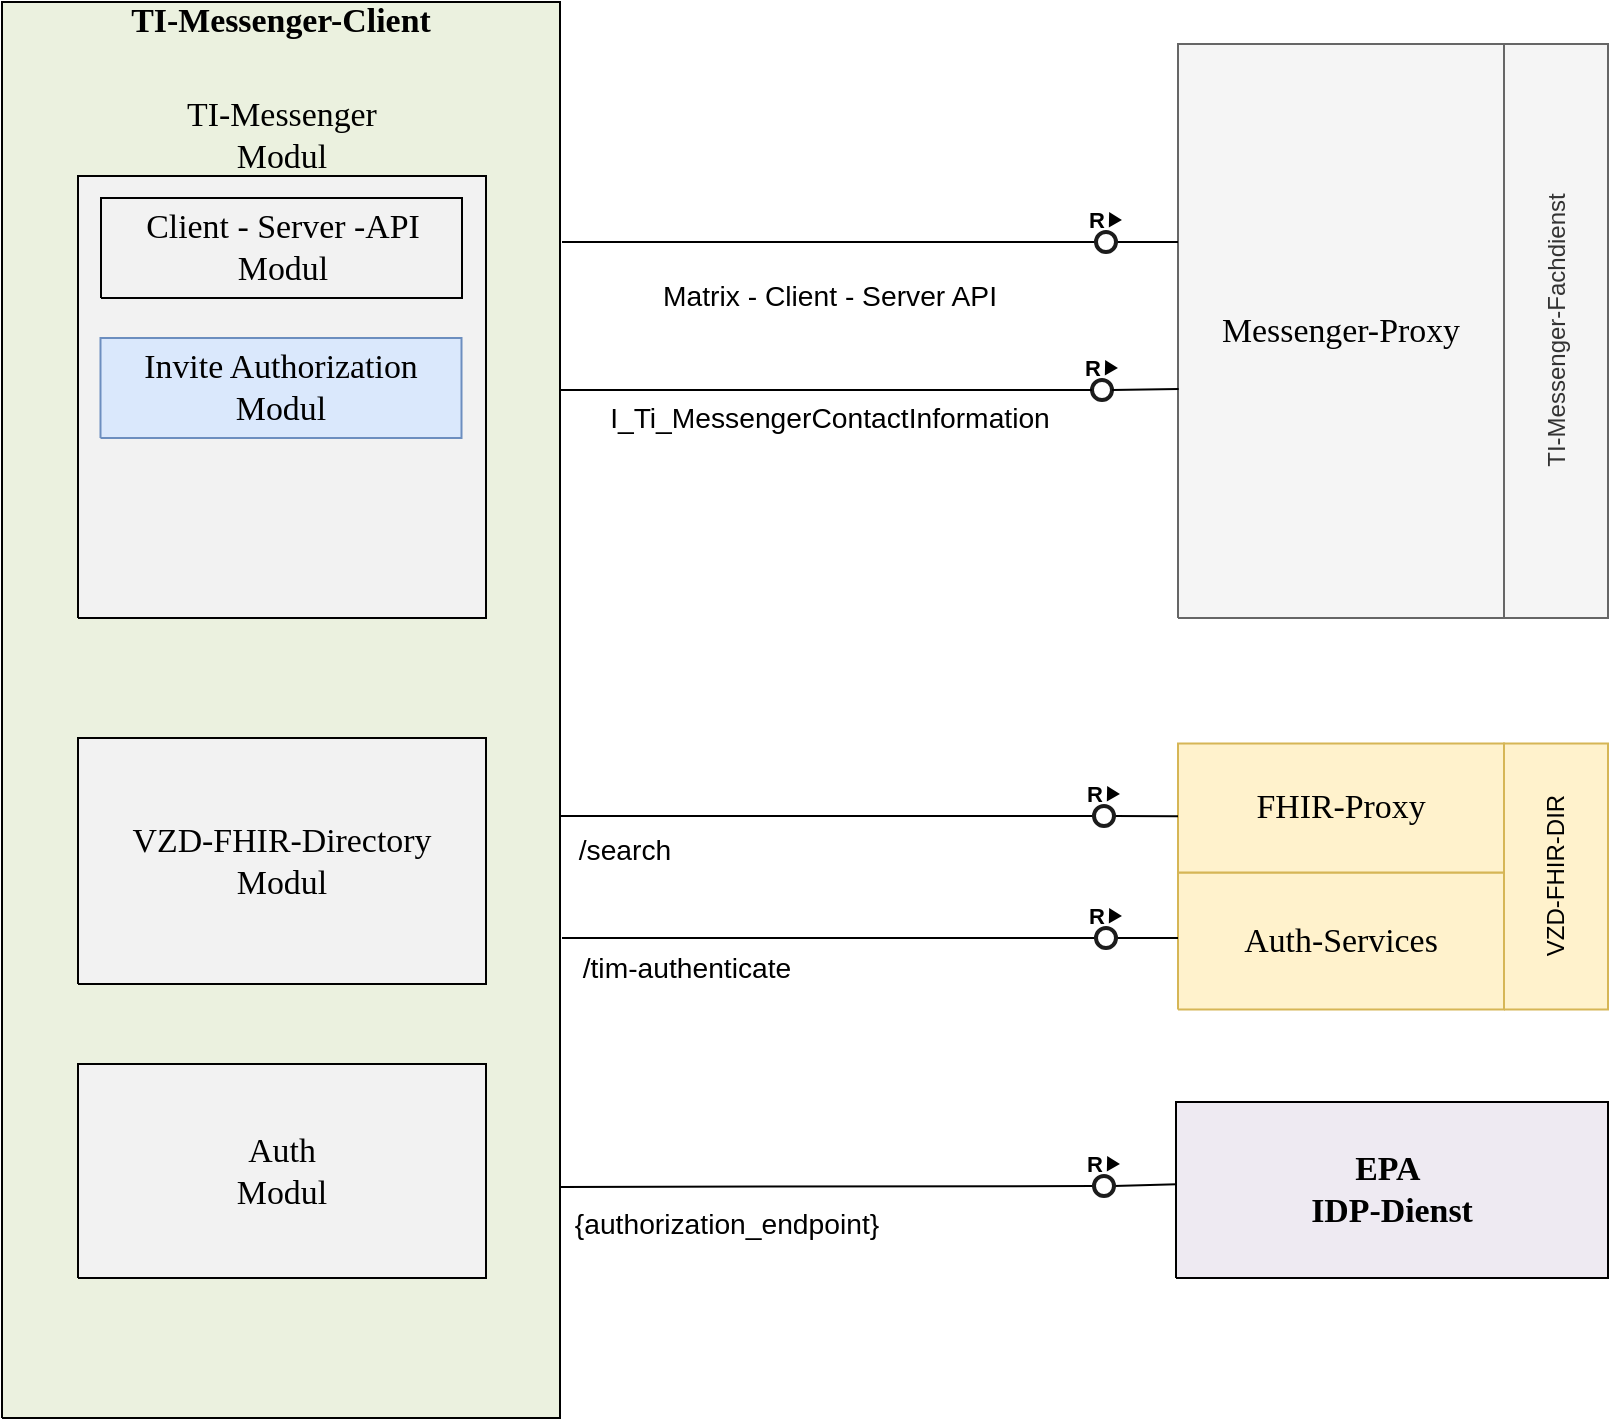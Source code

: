 <mxfile>
    <diagram id="6qVnqB3NLshJXQO0oReq" name="Overview">
        <mxGraphModel dx="1553" dy="631" grid="1" gridSize="10" guides="1" tooltips="1" connect="1" arrows="1" fold="1" page="1" pageScale="1" pageWidth="827" pageHeight="1169" math="0" shadow="0">
            <root>
                <mxCell id="0"/>
                <mxCell id="1" parent="0"/>
                <UserObject label="&lt;div style=&quot;font-size: 1px&quot;&gt;&lt;font style=&quot;font-size:16.93px;font-family:Calibri;color:#000000;direction:ltr;letter-spacing:0px;line-height:120%;opacity:1&quot;&gt;&lt;b&gt;TI-Messenger-Client&lt;br/&gt;&lt;/b&gt;&lt;/font&gt;&lt;/div&gt;" tags="Hintergrund" id="2">
                    <mxCell style="verticalAlign=top;align=center;overflow=width;vsdxID=1;fillColor=#ebf1df;gradientColor=none;shape=stencil(nZBLDoAgDERP0z3SIyjew0SURgSD+Lu9kMZoXLhwN9O+tukAlrNpJg1SzDH4QW/URgNYgZTkjA4UkwJUgGXng+6DX1zLfmoymdXo17xh5zmRJ6Q42BWCfc2oJfdAr+Yv+AP9Cb7OJ3H/2JG1HNGz/84klThPVCc=);points=[];labelBackgroundColor=none;rounded=0;html=1;whiteSpace=wrap;" parent="1" vertex="1">
                        <mxGeometry x="40" y="32" width="279" height="708" as="geometry"/>
                    </mxCell>
                </UserObject>
                <UserObject label="&lt;div style=&quot;font-size: 1px&quot;&gt;&lt;font style=&quot;font-size:16.93px;font-family:Calibri;color:#000000;direction:ltr;letter-spacing:0px;line-height:120%;opacity:1&quot;&gt;TI-Messenger&lt;br/&gt;Modul&lt;br/&gt;&lt;/font&gt;&lt;/div&gt;" tags="Hintergrund" id="17">
                    <mxCell style="verticalAlign=bottom;align=center;overflow=width;vsdxID=37;fillColor=#f2f2f2;gradientColor=none;shape=stencil(nZBLDoAgDERP0z3SIyjew0SURgSD+Lu9kMZoXLhwN9O+tukAlrNpJg1SzDH4QW/URgNYgZTkjA4UkwJUgGXng+6DX1zLfmoymdXo17xh5zmRJ6Q42BWCfc2oJfdAr+Yv+AP9Cb7OJ3H/2JG1HNGz/84klThPVCc=);points=[];labelBackgroundColor=none;rounded=0;html=1;whiteSpace=wrap;labelPosition=center;verticalLabelPosition=top;" parent="1" vertex="1">
                        <mxGeometry x="78" y="119" width="204" height="221" as="geometry"/>
                    </mxCell>
                </UserObject>
                <UserObject label="&lt;div style=&quot;font-size: 1px&quot;&gt;&lt;font style=&quot;font-size:16.93px;font-family:Calibri;color:#000000;direction:ltr;letter-spacing:0px;line-height:120%;opacity:1&quot;&gt;Auth&lt;br/&gt;Modul&lt;br/&gt;&lt;/font&gt;&lt;/div&gt;" tags="Hintergrund" id="18">
                    <mxCell style="verticalAlign=middle;align=center;overflow=width;vsdxID=39;fillColor=#f2f2f2;gradientColor=none;shape=stencil(nZBLDoAgDERP0z3SIyjew0SURgSD+Lu9kMZoXLhwN9O+tukAlrNpJg1SzDH4QW/URgNYgZTkjA4UkwJUgGXng+6DX1zLfmoymdXo17xh5zmRJ6Q42BWCfc2oJfdAr+Yv+AP9Cb7OJ3H/2JG1HNGz/84klThPVCc=);points=[];labelBackgroundColor=none;rounded=0;html=1;whiteSpace=wrap;" parent="1" vertex="1">
                        <mxGeometry x="78" y="563" width="204" height="107" as="geometry"/>
                    </mxCell>
                </UserObject>
                <UserObject label="&lt;div style=&quot;font-size: 1px&quot;&gt;&lt;font style=&quot;font-size:16.93px;font-family:Calibri;color:#000000;direction:ltr;letter-spacing:0px;line-height:120%;opacity:1&quot;&gt;Messenger-Proxy&lt;br/&gt;&lt;/font&gt;&lt;/div&gt;" tags="Hintergrund" id="19">
                    <mxCell style="verticalAlign=middle;align=center;overflow=width;vsdxID=49;fillColor=#f5f5f5;shape=stencil(nZBLDoAgDERP0z3SIyjew0SURgSD+Lu9kMZoXLhwN9O+tukAlrNpJg1SzDH4QW/URgNYgZTkjA4UkwJUgGXng+6DX1zLfmoymdXo17xh5zmRJ6Q42BWCfc2oJfdAr+Yv+AP9Cb7OJ3H/2JG1HNGz/84klThPVCc=);points=[];labelBackgroundColor=none;rounded=0;html=1;whiteSpace=wrap;fontColor=#333333;strokeColor=#666666;" parent="1" vertex="1">
                        <mxGeometry x="628" y="53" width="163" height="287" as="geometry"/>
                    </mxCell>
                </UserObject>
                <UserObject label="&lt;div style=&quot;font-size: 1px&quot;&gt;&lt;font style=&quot;font-size:16.93px;font-family:Calibri;color:#000000;direction:ltr;letter-spacing:0px;line-height:120%;opacity:1&quot;&gt;&lt;b&gt;EPA&amp;nbsp;&lt;/b&gt;&lt;/font&gt;&lt;/div&gt;&lt;div style=&quot;font-size: 1px&quot;&gt;&lt;font style=&quot;font-size:16.93px;font-family:Calibri;color:#000000;direction:ltr;letter-spacing:0px;line-height:120%;opacity:1&quot;&gt;&lt;b&gt;IDP-Dienst&lt;br&gt;&lt;/b&gt;&lt;/font&gt;&lt;/div&gt;" tags="Hintergrund" id="20">
                    <mxCell style="verticalAlign=middle;align=center;overflow=width;vsdxID=51;fillColor=#eeeaf2;gradientColor=none;shape=stencil(nZBLDoAgDERP0z3SIyjew0SURgSD+Lu9kMZoXLhwN9O+tukAlrNpJg1SzDH4QW/URgNYgZTkjA4UkwJUgGXng+6DX1zLfmoymdXo17xh5zmRJ6Q42BWCfc2oJfdAr+Yv+AP9Cb7OJ3H/2JG1HNGz/84klThPVCc=);points=[];labelBackgroundColor=none;rounded=0;html=1;whiteSpace=wrap;" parent="1" vertex="1">
                        <mxGeometry x="627" y="582" width="216" height="88" as="geometry"/>
                    </mxCell>
                </UserObject>
                <UserObject label="TI-Messenger-Fachdienst&lt;div style=&quot;font-size: 1px&quot;&gt;&lt;/div&gt;" tags="Hintergrund" id="21">
                    <mxCell style="verticalAlign=middle;align=center;overflow=width;vsdxID=56;fillColor=#f5f5f5;shape=stencil(nZBLDoAgDERP0z3SIyjew0SURgSD+Lu9kMZoXLhwN9O+tukAlrNpJg1SzDH4QW/URgNYgZTkjA4UkwJUgGXng+6DX1zLfmoymdXo17xh5zmRJ6Q42BWCfc2oJfdAr+Yv+AP9Cb7OJ3H/2JG1HNGz/84klThPVCc=);points=[];labelBackgroundColor=none;rounded=0;html=1;whiteSpace=wrap;horizontal=0;fontColor=#333333;strokeColor=#666666;" parent="1" vertex="1">
                        <mxGeometry x="791" y="53" width="52" height="287" as="geometry"/>
                    </mxCell>
                </UserObject>
                <UserObject label="&lt;div style=&quot;font-size: 1px&quot;&gt;&lt;font style=&quot;font-size:16.93px;font-family:Calibri;color:#000000;direction:ltr;letter-spacing:0px;line-height:120%;opacity:1&quot;&gt;VZD-FHIR-Directory &lt;br/&gt; Modul&lt;br/&gt;&lt;/font&gt;&lt;/div&gt;" tags="Hintergrund" id="30">
                    <mxCell style="verticalAlign=middle;align=center;overflow=width;vsdxID=84;fillColor=#f2f2f2;gradientColor=none;shape=stencil(nZBLDoAgDERP0z3SIyjew0SURgSD+Lu9kMZoXLhwN9O+tukAlrNpJg1SzDH4QW/URgNYgZTkjA4UkwJUgGXng+6DX1zLfmoymdXo17xh5zmRJ6Q42BWCfc2oJfdAr+Yv+AP9Cb7OJ3H/2JG1HNGz/84klThPVCc=);points=[];labelBackgroundColor=none;rounded=0;html=1;whiteSpace=wrap;" parent="1" vertex="1">
                        <mxGeometry x="78" y="400" width="204" height="123" as="geometry"/>
                    </mxCell>
                </UserObject>
                <UserObject label="&lt;div style=&quot;font-size: 1px&quot;&gt;&lt;font style=&quot;font-size:16.93px;font-family:Calibri;color:#000000;direction:ltr;letter-spacing:0px;line-height:120%;opacity:1&quot;&gt;Auth-Services&lt;br/&gt;&lt;/font&gt;&lt;/div&gt;" tags="Hintergrund" id="31">
                    <mxCell style="verticalAlign=middle;align=center;overflow=width;vsdxID=110;fillColor=#fff2cc;shape=stencil(nZBLDoAgDERP0z3SIyjew0SURgSD+Lu9kMZoXLhwN9O+tukAlrNpJg1SzDH4QW/URgNYgZTkjA4UkwJUgGXng+6DX1zLfmoymdXo17xh5zmRJ6Q42BWCfc2oJfdAr+Yv+AP9Cb7OJ3H/2JG1HNGz/84klThPVCc=);points=[];labelBackgroundColor=none;rounded=0;html=1;whiteSpace=wrap;strokeColor=#d6b656;" parent="1" vertex="1">
                        <mxGeometry x="628" y="467.25" width="163" height="68.5" as="geometry"/>
                    </mxCell>
                </UserObject>
                <UserObject label="&lt;div style=&quot;font-size: 1px&quot;&gt;&lt;font style=&quot;font-size:16.93px;font-family:Calibri;color:#000000;direction:ltr;letter-spacing:0px;line-height:120%;opacity:1&quot;&gt;FHIR-Proxy&lt;br/&gt;&lt;/font&gt;&lt;/div&gt;" tags="Hintergrund" id="32">
                    <mxCell style="verticalAlign=middle;align=center;overflow=width;vsdxID=111;fillColor=#fff2cc;shape=stencil(nZBLDoAgDERP0z3SIyjew0SURgSD+Lu9kMZoXLhwN9O+tukAlrNpJg1SzDH4QW/URgNYgZTkjA4UkwJUgGXng+6DX1zLfmoymdXo17xh5zmRJ6Q42BWCfc2oJfdAr+Yv+AP9Cb7OJ3H/2JG1HNGz/84klThPVCc=);points=[];labelBackgroundColor=none;rounded=0;html=1;whiteSpace=wrap;strokeColor=#d6b656;" parent="1" vertex="1">
                        <mxGeometry x="628" y="402.75" width="163" height="64.5" as="geometry"/>
                    </mxCell>
                </UserObject>
                <UserObject label="VZD-FHIR-DIR&lt;div style=&quot;font-size: 1px&quot;&gt;&lt;/div&gt;" tags="Hintergrund" id="33">
                    <mxCell style="verticalAlign=middle;align=center;overflow=width;vsdxID=112;fillColor=#fff2cc;shape=stencil(nZBLDoAgDERP0z3SIyjew0SURgSD+Lu9kMZoXLhwN9O+tukAlrNpJg1SzDH4QW/URgNYgZTkjA4UkwJUgGXng+6DX1zLfmoymdXo17xh5zmRJ6Q42BWCfc2oJfdAr+Yv+AP9Cb7OJ3H/2JG1HNGz/84klThPVCc=);points=[];labelBackgroundColor=none;rounded=0;html=1;whiteSpace=wrap;horizontal=0;strokeColor=#d6b656;" parent="1" vertex="1">
                        <mxGeometry x="791" y="402.75" width="52" height="133" as="geometry"/>
                    </mxCell>
                </UserObject>
                <mxCell id="4" value="&lt;div style=&quot;font-size: 1px&quot;&gt;&lt;/div&gt;" style="vsdxID=23;edgeStyle=none;startArrow=none;endArrow=none;startSize=5;endSize=5;strokeColor=#000000;spacingTop=-3;spacingBottom=-3;spacingLeft=-2;spacingRight=-2;verticalAlign=middle;html=1;labelBackgroundColor=#ffffff;rounded=0;align=center;entryX=0;entryY=0.5;entryDx=0;entryDy=0;" parent="1" target="125" edge="1">
                    <mxGeometry relative="1" as="geometry">
                        <mxPoint as="offset"/>
                        <Array as="points"/>
                        <mxPoint x="320" y="152" as="sourcePoint"/>
                        <mxPoint x="584" y="152" as="targetPoint"/>
                    </mxGeometry>
                </mxCell>
                <mxCell id="5" value="&lt;div style=&quot;font-size: 1px&quot;&gt;&lt;/div&gt;" style="vsdxID=24;edgeStyle=none;startArrow=none;endArrow=none;startSize=5;endSize=5;strokeColor=#000000;spacingTop=-3;spacingBottom=-3;spacingLeft=-2;spacingRight=-2;verticalAlign=middle;html=1;labelBackgroundColor=#ffffff;rounded=0;align=center;exitX=1;exitY=0.5;exitDx=0;exitDy=0;" parent="1" source="125" edge="1">
                    <mxGeometry relative="1" as="geometry">
                        <mxPoint as="offset"/>
                        <Array as="points"/>
                        <mxPoint x="600" y="152" as="sourcePoint"/>
                        <mxPoint x="628" y="152" as="targetPoint"/>
                    </mxGeometry>
                </mxCell>
                <mxCell id="9" value="&lt;div style=&quot;font-size: 1px&quot;&gt;&lt;font style=&quot;font-size:14.11px;font-family:Arial;color:#000000;direction:ltr;letter-spacing:0px;line-height:120%;opacity:1&quot;&gt;Matrix - Client - Server API&lt;/font&gt;&lt;font style=&quot;font-size:14.11px;font-family:Arial;color:#000000;direction:ltr;letter-spacing:0px;line-height:120%;opacity:1&quot;&gt;&lt;br&gt;&lt;/font&gt;&lt;/div&gt;" style="text;vsdxID=22;fillColor=none;gradientColor=none;strokeColor=none;spacingTop=-3;spacingBottom=-3;spacingLeft=-2;spacingRight=-2;points=[];labelBackgroundColor=#ffffff;rounded=0;html=1;whiteSpace=wrap;verticalAlign=middle;align=center;overflow=width;;html=1;" parent="1" vertex="1">
                    <mxGeometry x="353.49" y="157" width="202.01" height="43" as="geometry"/>
                </mxCell>
                <UserObject label="&lt;div style=&quot;font-size: 1px&quot;&gt;&lt;font style=&quot;font-size:16.93px;font-family:Calibri;color:#000000;direction:ltr;letter-spacing:0px;line-height:120%;opacity:1&quot;&gt;Client - Server -API&lt;/font&gt;&lt;/div&gt;&lt;div style=&quot;font-size: 1px&quot;&gt;&lt;font style=&quot;font-size:16.93px;font-family:Calibri;color:#000000;direction:ltr;letter-spacing:0px;line-height:120%;opacity:1&quot;&gt;Modul&lt;br&gt;&lt;/font&gt;&lt;/div&gt;" tags="Hintergrund" id="75">
                    <mxCell style="verticalAlign=middle;align=center;overflow=width;vsdxID=84;fillColor=#f2f2f2;gradientColor=none;shape=stencil(nZBLDoAgDERP0z3SIyjew0SURgSD+Lu9kMZoXLhwN9O+tukAlrNpJg1SzDH4QW/URgNYgZTkjA4UkwJUgGXng+6DX1zLfmoymdXo17xh5zmRJ6Q42BWCfc2oJfdAr+Yv+AP9Cb7OJ3H/2JG1HNGz/84klThPVCc=);points=[];labelBackgroundColor=none;rounded=0;html=1;whiteSpace=wrap;" parent="1" vertex="1">
                        <mxGeometry x="89.5" y="130" width="180.5" height="50" as="geometry"/>
                    </mxCell>
                </UserObject>
                <UserObject label="&lt;div style=&quot;font-size: 1px&quot;&gt;&lt;span style=&quot;font-family: Calibri; font-size: 16.93px; letter-spacing: 0px; background-color: initial;&quot;&gt;Invite Authorization&lt;/span&gt;&lt;/div&gt;&lt;div style=&quot;font-size: 1px&quot;&gt;&lt;span style=&quot;font-family: Calibri; font-size: 16.93px; letter-spacing: 0px; background-color: initial;&quot;&gt;Modul&lt;/span&gt;&lt;br&gt;&lt;/div&gt;" tags="Hintergrund" id="77">
                    <mxCell style="verticalAlign=middle;align=center;overflow=width;vsdxID=84;fillColor=#dae8fc;shape=stencil(nZBLDoAgDERP0z3SIyjew0SURgSD+Lu9kMZoXLhwN9O+tukAlrNpJg1SzDH4QW/URgNYgZTkjA4UkwJUgGXng+6DX1zLfmoymdXo17xh5zmRJ6Q42BWCfc2oJfdAr+Yv+AP9Cb7OJ3H/2JG1HNGz/84klThPVCc=);points=[];labelBackgroundColor=none;rounded=0;html=1;whiteSpace=wrap;strokeColor=#6c8ebf;" parent="1" vertex="1">
                        <mxGeometry x="89.25" y="200" width="180.5" height="50" as="geometry"/>
                    </mxCell>
                </UserObject>
                <mxCell id="57" value="&lt;div style=&quot;font-size: 1px&quot;&gt;&lt;/div&gt;" style="vsdxID=130;edgeStyle=none;startArrow=none;endArrow=none;startSize=5;endSize=5;strokeColor=#000000;spacingTop=-3;spacingBottom=-3;spacingLeft=-2;spacingRight=-2;verticalAlign=middle;html=1;labelBackgroundColor=#ffffff;rounded=0;align=center;entryX=0;entryY=0.5;entryDx=0;entryDy=0;" parent="1" target="111" edge="1">
                    <mxGeometry relative="1" as="geometry">
                        <mxPoint as="offset"/>
                        <Array as="points"/>
                        <mxPoint x="319" y="439" as="sourcePoint"/>
                        <mxPoint x="583" y="439" as="targetPoint"/>
                    </mxGeometry>
                </mxCell>
                <mxCell id="58" value="&lt;div style=&quot;font-size: 1px&quot;&gt;&lt;/div&gt;" style="vsdxID=131;edgeStyle=none;startArrow=none;endArrow=none;startSize=5;endSize=5;strokeColor=#000000;spacingTop=-3;spacingBottom=-3;spacingLeft=-2;spacingRight=-2;verticalAlign=middle;html=1;labelBackgroundColor=#ffffff;rounded=0;align=center;exitX=1;exitY=0.5;exitDx=0;exitDy=0;entryX=0;entryY=0.564;entryDx=0;entryDy=0;entryPerimeter=0;" parent="1" source="111" target="32" edge="1">
                    <mxGeometry relative="1" as="geometry">
                        <mxPoint as="offset"/>
                        <Array as="points"/>
                        <mxPoint x="599" y="439" as="sourcePoint"/>
                        <mxPoint x="627" y="439" as="targetPoint"/>
                    </mxGeometry>
                </mxCell>
                <mxCell id="62" value="&lt;div style=&quot;font-size: 1px&quot;&gt;&lt;font style=&quot;font-size:14.11px;font-family:Arial;color:#000000;direction:ltr;letter-spacing:0px;line-height:120%;opacity:1&quot;&gt;/search&lt;/font&gt;&lt;font style=&quot;font-size:14.11px;font-family:Arial;color:#000000;direction:ltr;letter-spacing:0px;line-height:120%;opacity:1&quot;&gt;&lt;br/&gt;&lt;/font&gt;&lt;/div&gt;" style="text;vsdxID=129;fillColor=none;gradientColor=none;strokeColor=none;spacingTop=-3;spacingBottom=-3;spacingLeft=-2;spacingRight=-2;points=[];labelBackgroundColor=#ffffff;rounded=0;html=1;whiteSpace=wrap;verticalAlign=middle;align=center;overflow=width;;html=1;" parent="1" vertex="1">
                    <mxGeometry x="325.29" y="429.97" width="53.02" height="53.02" as="geometry"/>
                </mxCell>
                <mxCell id="43" value="&lt;div style=&quot;font-size: 1px&quot;&gt;&lt;/div&gt;" style="vsdxID=120;edgeStyle=none;startArrow=none;endArrow=none;startSize=5;endSize=5;strokeColor=#000000;spacingTop=-3;spacingBottom=-3;spacingLeft=-2;spacingRight=-2;verticalAlign=middle;html=1;labelBackgroundColor=#ffffff;rounded=0;align=center;entryX=0;entryY=0.5;entryDx=0;entryDy=0;" parent="1" target="115" edge="1">
                    <mxGeometry relative="1" as="geometry">
                        <mxPoint as="offset"/>
                        <Array as="points"/>
                        <mxPoint x="320" y="500" as="sourcePoint"/>
                        <mxPoint x="584" y="500" as="targetPoint"/>
                    </mxGeometry>
                </mxCell>
                <mxCell id="44" value="&lt;div style=&quot;font-size: 1px&quot;&gt;&lt;/div&gt;" style="vsdxID=121;edgeStyle=none;startArrow=none;endArrow=none;startSize=5;endSize=5;strokeColor=#000000;spacingTop=-3;spacingBottom=-3;spacingLeft=-2;spacingRight=-2;verticalAlign=middle;html=1;labelBackgroundColor=#ffffff;rounded=0;align=center;exitX=1;exitY=0.5;exitDx=0;exitDy=0;" parent="1" source="115" edge="1">
                    <mxGeometry relative="1" as="geometry">
                        <mxPoint as="offset"/>
                        <Array as="points"/>
                        <mxPoint x="600" y="500" as="sourcePoint"/>
                        <mxPoint x="628" y="500" as="targetPoint"/>
                    </mxGeometry>
                </mxCell>
                <mxCell id="48" value="&lt;div style=&quot;font-size: 1px&quot;&gt;&lt;font style=&quot;font-size:14.11px;font-family:Arial;color:#000000;direction:ltr;letter-spacing:0px;line-height:120%;opacity:1&quot;&gt;/tim-authenticate&lt;/font&gt;&lt;font style=&quot;font-size:14.11px;font-family:Arial;color:#000000;direction:ltr;letter-spacing:0px;line-height:120%;opacity:1&quot;&gt;&lt;br/&gt;&lt;/font&gt;&lt;/div&gt;" style="text;vsdxID=119;fillColor=none;gradientColor=none;strokeColor=none;spacingTop=-3;spacingBottom=-3;spacingLeft=-2;spacingRight=-2;points=[];labelBackgroundColor=#ffffff;rounded=0;html=1;whiteSpace=wrap;verticalAlign=middle;align=center;overflow=width;;html=1;" parent="1" vertex="1">
                    <mxGeometry x="326.87" y="459.95" width="111.07" height="111.07" as="geometry"/>
                </mxCell>
                <mxCell id="24" value="&lt;div style=&quot;font-size: 1px&quot;&gt;&lt;/div&gt;" style="vsdxID=60;edgeStyle=none;startArrow=none;endArrow=none;startSize=5;endSize=5;strokeColor=#000000;spacingTop=-3;spacingBottom=-3;spacingLeft=-2;spacingRight=-2;verticalAlign=middle;html=1;labelBackgroundColor=#ffffff;rounded=0;align=center;entryX=0;entryY=0.5;entryDx=0;entryDy=0;" parent="1" target="120" edge="1">
                    <mxGeometry relative="1" as="geometry">
                        <mxPoint as="offset"/>
                        <Array as="points"/>
                        <mxPoint x="319" y="624.5" as="sourcePoint"/>
                        <mxPoint x="583" y="624.5" as="targetPoint"/>
                    </mxGeometry>
                </mxCell>
                <mxCell id="25" value="&lt;div style=&quot;font-size: 1px&quot;&gt;&lt;/div&gt;" style="vsdxID=61;edgeStyle=none;startArrow=none;endArrow=none;startSize=5;endSize=5;strokeColor=#000000;spacingTop=-3;spacingBottom=-3;spacingLeft=-2;spacingRight=-2;verticalAlign=middle;html=1;labelBackgroundColor=#ffffff;rounded=0;align=center;exitX=1;exitY=0.5;exitDx=0;exitDy=0;entryX=0.002;entryY=0.467;entryDx=0;entryDy=0;entryPerimeter=0;" parent="1" source="120" target="20" edge="1">
                    <mxGeometry relative="1" as="geometry">
                        <mxPoint as="offset"/>
                        <Array as="points"/>
                        <mxPoint x="599" y="624.5" as="sourcePoint"/>
                        <mxPoint x="627" y="624.5" as="targetPoint"/>
                    </mxGeometry>
                </mxCell>
                <mxCell id="29" value="&lt;div style=&quot;font-size: 1px&quot;&gt;&lt;font style=&quot;font-size:14.11px;font-family:Arial;color:#000000;direction:ltr;letter-spacing:0px;line-height:120%;opacity:1&quot;&gt;{authorization_endpoint}&lt;/font&gt;&lt;font style=&quot;font-size:14.11px;font-family:Arial;color:#000000;direction:ltr;letter-spacing:0px;line-height:120%;opacity:1&quot;&gt;&lt;br/&gt;&lt;/font&gt;&lt;/div&gt;" style="text;vsdxID=59;fillColor=none;gradientColor=none;strokeColor=none;spacingTop=-3;spacingBottom=-3;spacingLeft=-2;spacingRight=-2;points=[];labelBackgroundColor=#ffffff;rounded=0;html=1;whiteSpace=wrap;verticalAlign=middle;align=center;overflow=width;;html=1;" parent="1" vertex="1">
                    <mxGeometry x="322.72" y="563.93" width="158.97" height="158.97" as="geometry"/>
                </mxCell>
                <mxCell id="109" value="" style="group" parent="1" vertex="1" connectable="0">
                    <mxGeometry x="576" y="423" width="22" height="21" as="geometry"/>
                </mxCell>
                <mxCell id="110" value="" style="shape=mxgraph.arrows2.wedgeArrow;html=1;bendable=0;startWidth=3.003;fillColor=strokeColor;defaultFillColor=invert;defaultGradientColor=invert;fontSize=11;" parent="109" edge="1">
                    <mxGeometry width="100" height="100" relative="1" as="geometry">
                        <mxPoint x="17" y="4.9" as="sourcePoint"/>
                        <mxPoint x="22" y="5" as="targetPoint"/>
                    </mxGeometry>
                </mxCell>
                <mxCell id="111" value="" style="ellipse;whiteSpace=wrap;html=1;strokeColor=#1C1C1C;fillColor=none;fontFamily=Tahoma;fontSize=14;fontColor=#525252;align=center;strokeWidth=2;" parent="109" vertex="1">
                    <mxGeometry x="10" y="11" width="10" height="10" as="geometry"/>
                </mxCell>
                <mxCell id="112" value="&lt;b&gt;R&lt;/b&gt;" style="text;strokeColor=none;align=center;fillColor=none;html=1;verticalAlign=middle;whiteSpace=wrap;rounded=0;fontSize=11;spacing=2;" parent="109" vertex="1">
                    <mxGeometry width="21" height="9" as="geometry"/>
                </mxCell>
                <mxCell id="113" value="" style="group" parent="1" vertex="1" connectable="0">
                    <mxGeometry x="577" y="484" width="22" height="21" as="geometry"/>
                </mxCell>
                <mxCell id="114" value="" style="shape=mxgraph.arrows2.wedgeArrow;html=1;bendable=0;startWidth=3.003;fillColor=strokeColor;defaultFillColor=invert;defaultGradientColor=invert;fontSize=11;" parent="113" edge="1">
                    <mxGeometry width="100" height="100" relative="1" as="geometry">
                        <mxPoint x="17" y="4.9" as="sourcePoint"/>
                        <mxPoint x="22" y="5" as="targetPoint"/>
                    </mxGeometry>
                </mxCell>
                <mxCell id="115" value="" style="ellipse;whiteSpace=wrap;html=1;strokeColor=#1C1C1C;fillColor=none;fontFamily=Tahoma;fontSize=14;fontColor=#525252;align=center;strokeWidth=2;" parent="113" vertex="1">
                    <mxGeometry x="10" y="11" width="10" height="10" as="geometry"/>
                </mxCell>
                <mxCell id="116" value="&lt;b&gt;R&lt;/b&gt;" style="text;strokeColor=none;align=center;fillColor=none;html=1;verticalAlign=middle;whiteSpace=wrap;rounded=0;fontSize=11;spacing=2;" parent="113" vertex="1">
                    <mxGeometry width="21" height="9" as="geometry"/>
                </mxCell>
                <mxCell id="118" value="" style="group" parent="1" vertex="1" connectable="0">
                    <mxGeometry x="576" y="608" width="22" height="21" as="geometry"/>
                </mxCell>
                <mxCell id="119" value="" style="shape=mxgraph.arrows2.wedgeArrow;html=1;bendable=0;startWidth=3.003;fillColor=strokeColor;defaultFillColor=invert;defaultGradientColor=invert;fontSize=11;" parent="118" edge="1">
                    <mxGeometry width="100" height="100" relative="1" as="geometry">
                        <mxPoint x="17" y="4.9" as="sourcePoint"/>
                        <mxPoint x="22" y="5" as="targetPoint"/>
                    </mxGeometry>
                </mxCell>
                <mxCell id="120" value="" style="ellipse;whiteSpace=wrap;html=1;strokeColor=#1C1C1C;fillColor=none;fontFamily=Tahoma;fontSize=14;fontColor=#525252;align=center;strokeWidth=2;" parent="118" vertex="1">
                    <mxGeometry x="10" y="11" width="10" height="10" as="geometry"/>
                </mxCell>
                <mxCell id="121" value="&lt;b&gt;R&lt;/b&gt;" style="text;strokeColor=none;align=center;fillColor=none;html=1;verticalAlign=middle;whiteSpace=wrap;rounded=0;fontSize=11;spacing=2;" parent="118" vertex="1">
                    <mxGeometry width="21" height="9" as="geometry"/>
                </mxCell>
                <mxCell id="123" value="" style="group" parent="1" vertex="1" connectable="0">
                    <mxGeometry x="577" y="136" width="22" height="21" as="geometry"/>
                </mxCell>
                <mxCell id="124" value="" style="shape=mxgraph.arrows2.wedgeArrow;html=1;bendable=0;startWidth=3.003;fillColor=strokeColor;defaultFillColor=invert;defaultGradientColor=invert;fontSize=11;" parent="123" edge="1">
                    <mxGeometry width="100" height="100" relative="1" as="geometry">
                        <mxPoint x="17" y="4.9" as="sourcePoint"/>
                        <mxPoint x="22" y="5" as="targetPoint"/>
                    </mxGeometry>
                </mxCell>
                <mxCell id="125" value="" style="ellipse;whiteSpace=wrap;html=1;strokeColor=#1C1C1C;fillColor=none;fontFamily=Tahoma;fontSize=14;fontColor=#525252;align=center;strokeWidth=2;" parent="123" vertex="1">
                    <mxGeometry x="10" y="11" width="10" height="10" as="geometry"/>
                </mxCell>
                <mxCell id="126" value="&lt;b&gt;R&lt;/b&gt;" style="text;strokeColor=none;align=center;fillColor=none;html=1;verticalAlign=middle;whiteSpace=wrap;rounded=0;fontSize=11;spacing=2;" parent="123" vertex="1">
                    <mxGeometry width="21" height="9" as="geometry"/>
                </mxCell>
                <mxCell id="127" value="&lt;div style=&quot;font-size: 1px&quot;&gt;&lt;font style=&quot;font-size:14.11px;font-family:Arial;color:#000000;direction:ltr;letter-spacing:0px;line-height:120%;opacity:1&quot;&gt;I_Ti_MessengerContactInformation&lt;br&gt;&lt;/font&gt;&lt;/div&gt;" style="text;vsdxID=32;fillColor=none;gradientColor=none;strokeColor=none;spacingTop=-3;spacingBottom=-3;spacingLeft=-2;spacingRight=-2;points=[];labelBackgroundColor=#ffffff;rounded=0;html=1;whiteSpace=wrap;verticalAlign=middle;align=center;overflow=width;;html=1;" parent="1" vertex="1">
                    <mxGeometry x="326.5" y="220" width="253.98" height="40" as="geometry"/>
                </mxCell>
                <mxCell id="128" value="" style="group" parent="1" vertex="1" connectable="0">
                    <mxGeometry x="575" y="210" width="22" height="21" as="geometry"/>
                </mxCell>
                <mxCell id="129" value="" style="shape=mxgraph.arrows2.wedgeArrow;html=1;bendable=0;startWidth=3.003;fillColor=strokeColor;defaultFillColor=invert;defaultGradientColor=invert;fontSize=11;" parent="128" edge="1">
                    <mxGeometry width="100" height="100" relative="1" as="geometry">
                        <mxPoint x="17" y="4.9" as="sourcePoint"/>
                        <mxPoint x="22" y="5" as="targetPoint"/>
                    </mxGeometry>
                </mxCell>
                <mxCell id="130" value="" style="ellipse;whiteSpace=wrap;html=1;strokeColor=#1C1C1C;fillColor=none;fontFamily=Tahoma;fontSize=14;fontColor=#525252;align=center;strokeWidth=2;" parent="128" vertex="1">
                    <mxGeometry x="10" y="11" width="10" height="10" as="geometry"/>
                </mxCell>
                <mxCell id="131" value="&lt;b&gt;R&lt;/b&gt;" style="text;strokeColor=none;align=center;fillColor=none;html=1;verticalAlign=middle;whiteSpace=wrap;rounded=0;fontSize=11;spacing=2;" parent="128" vertex="1">
                    <mxGeometry width="21" height="9" as="geometry"/>
                </mxCell>
                <mxCell id="132" value="&lt;div style=&quot;font-size: 1px&quot;&gt;&lt;/div&gt;" style="vsdxID=33;edgeStyle=none;startArrow=none;endArrow=none;startSize=5;endSize=5;strokeColor=#000000;spacingTop=-3;spacingBottom=-3;spacingLeft=-2;spacingRight=-2;verticalAlign=middle;html=1;labelBackgroundColor=#ffffff;rounded=0;align=center;entryX=0;entryY=0.5;entryDx=0;entryDy=0;" parent="1" target="130" edge="1">
                    <mxGeometry relative="1" as="geometry">
                        <mxPoint x="-1" as="offset"/>
                        <Array as="points"/>
                        <mxPoint x="319" y="226.0" as="sourcePoint"/>
                        <mxPoint x="582" y="226" as="targetPoint"/>
                    </mxGeometry>
                </mxCell>
                <mxCell id="133" value="&lt;div style=&quot;font-size: 1px&quot;&gt;&lt;/div&gt;" style="vsdxID=34;edgeStyle=none;startArrow=none;endArrow=none;startSize=5;endSize=5;strokeColor=#000000;spacingTop=-3;spacingBottom=-3;spacingLeft=-2;spacingRight=-2;verticalAlign=middle;html=1;labelBackgroundColor=#ffffff;rounded=0;align=center;exitX=1;exitY=0.5;exitDx=0;exitDy=0;entryX=0.002;entryY=0.81;entryDx=0;entryDy=0;entryPerimeter=0;" parent="1" source="130" edge="1">
                    <mxGeometry relative="1" as="geometry">
                        <mxPoint as="offset"/>
                        <Array as="points"/>
                        <mxPoint x="598" y="226" as="sourcePoint"/>
                        <mxPoint x="628.326" y="225.47" as="targetPoint"/>
                    </mxGeometry>
                </mxCell>
            </root>
        </mxGraphModel>
    </diagram>
</mxfile>